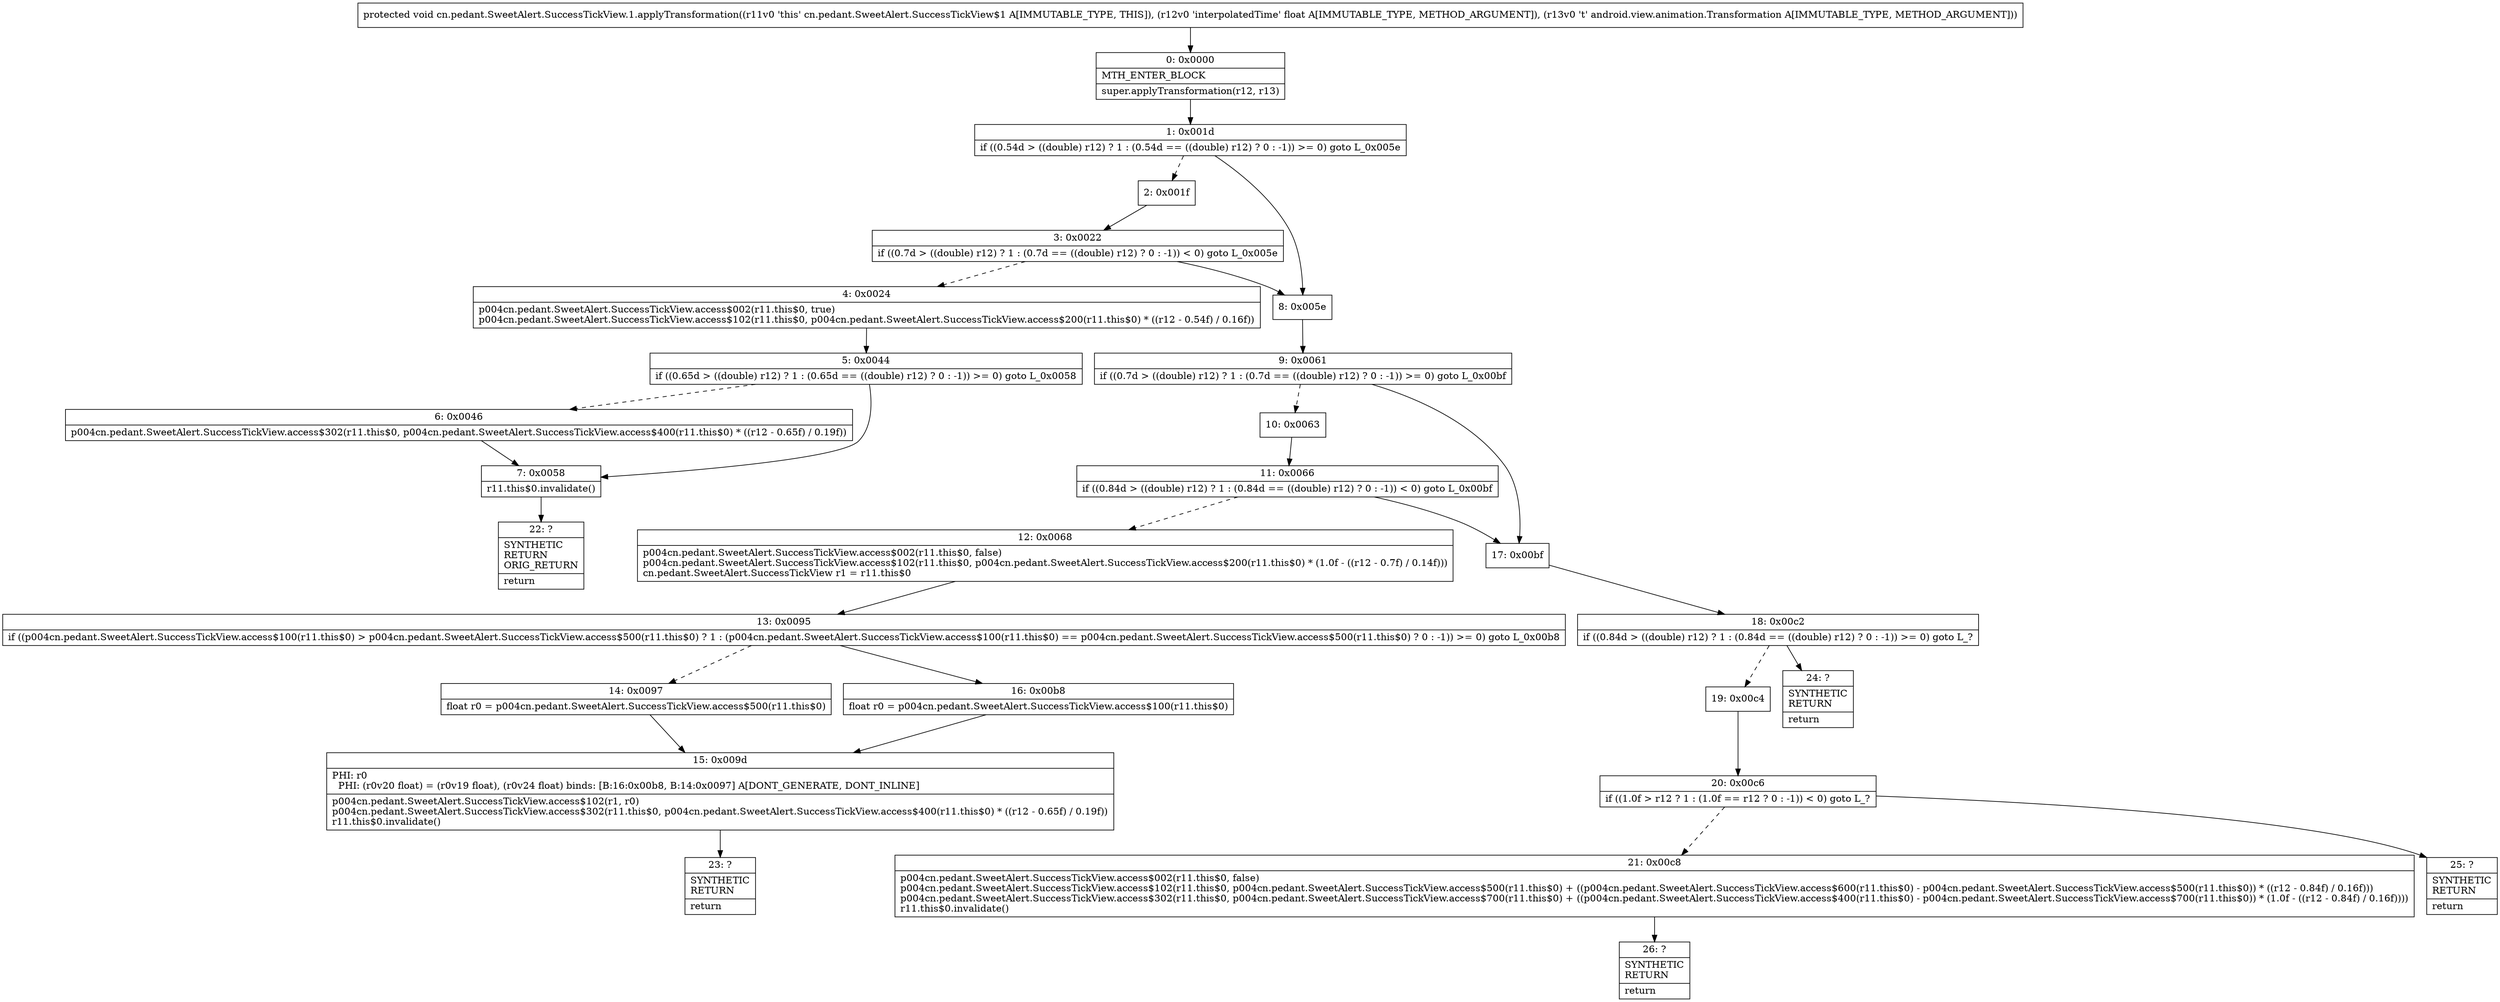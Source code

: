 digraph "CFG forcn.pedant.SweetAlert.SuccessTickView.1.applyTransformation(FLandroid\/view\/animation\/Transformation;)V" {
Node_0 [shape=record,label="{0\:\ 0x0000|MTH_ENTER_BLOCK\l|super.applyTransformation(r12, r13)\l}"];
Node_1 [shape=record,label="{1\:\ 0x001d|if ((0.54d \> ((double) r12) ? 1 : (0.54d == ((double) r12) ? 0 : \-1)) \>= 0) goto L_0x005e\l}"];
Node_2 [shape=record,label="{2\:\ 0x001f}"];
Node_3 [shape=record,label="{3\:\ 0x0022|if ((0.7d \> ((double) r12) ? 1 : (0.7d == ((double) r12) ? 0 : \-1)) \< 0) goto L_0x005e\l}"];
Node_4 [shape=record,label="{4\:\ 0x0024|p004cn.pedant.SweetAlert.SuccessTickView.access$002(r11.this$0, true)\lp004cn.pedant.SweetAlert.SuccessTickView.access$102(r11.this$0, p004cn.pedant.SweetAlert.SuccessTickView.access$200(r11.this$0) * ((r12 \- 0.54f) \/ 0.16f))\l}"];
Node_5 [shape=record,label="{5\:\ 0x0044|if ((0.65d \> ((double) r12) ? 1 : (0.65d == ((double) r12) ? 0 : \-1)) \>= 0) goto L_0x0058\l}"];
Node_6 [shape=record,label="{6\:\ 0x0046|p004cn.pedant.SweetAlert.SuccessTickView.access$302(r11.this$0, p004cn.pedant.SweetAlert.SuccessTickView.access$400(r11.this$0) * ((r12 \- 0.65f) \/ 0.19f))\l}"];
Node_7 [shape=record,label="{7\:\ 0x0058|r11.this$0.invalidate()\l}"];
Node_8 [shape=record,label="{8\:\ 0x005e}"];
Node_9 [shape=record,label="{9\:\ 0x0061|if ((0.7d \> ((double) r12) ? 1 : (0.7d == ((double) r12) ? 0 : \-1)) \>= 0) goto L_0x00bf\l}"];
Node_10 [shape=record,label="{10\:\ 0x0063}"];
Node_11 [shape=record,label="{11\:\ 0x0066|if ((0.84d \> ((double) r12) ? 1 : (0.84d == ((double) r12) ? 0 : \-1)) \< 0) goto L_0x00bf\l}"];
Node_12 [shape=record,label="{12\:\ 0x0068|p004cn.pedant.SweetAlert.SuccessTickView.access$002(r11.this$0, false)\lp004cn.pedant.SweetAlert.SuccessTickView.access$102(r11.this$0, p004cn.pedant.SweetAlert.SuccessTickView.access$200(r11.this$0) * (1.0f \- ((r12 \- 0.7f) \/ 0.14f)))\lcn.pedant.SweetAlert.SuccessTickView r1 = r11.this$0\l}"];
Node_13 [shape=record,label="{13\:\ 0x0095|if ((p004cn.pedant.SweetAlert.SuccessTickView.access$100(r11.this$0) \> p004cn.pedant.SweetAlert.SuccessTickView.access$500(r11.this$0) ? 1 : (p004cn.pedant.SweetAlert.SuccessTickView.access$100(r11.this$0) == p004cn.pedant.SweetAlert.SuccessTickView.access$500(r11.this$0) ? 0 : \-1)) \>= 0) goto L_0x00b8\l}"];
Node_14 [shape=record,label="{14\:\ 0x0097|float r0 = p004cn.pedant.SweetAlert.SuccessTickView.access$500(r11.this$0)\l}"];
Node_15 [shape=record,label="{15\:\ 0x009d|PHI: r0 \l  PHI: (r0v20 float) = (r0v19 float), (r0v24 float) binds: [B:16:0x00b8, B:14:0x0097] A[DONT_GENERATE, DONT_INLINE]\l|p004cn.pedant.SweetAlert.SuccessTickView.access$102(r1, r0)\lp004cn.pedant.SweetAlert.SuccessTickView.access$302(r11.this$0, p004cn.pedant.SweetAlert.SuccessTickView.access$400(r11.this$0) * ((r12 \- 0.65f) \/ 0.19f))\lr11.this$0.invalidate()\l}"];
Node_16 [shape=record,label="{16\:\ 0x00b8|float r0 = p004cn.pedant.SweetAlert.SuccessTickView.access$100(r11.this$0)\l}"];
Node_17 [shape=record,label="{17\:\ 0x00bf}"];
Node_18 [shape=record,label="{18\:\ 0x00c2|if ((0.84d \> ((double) r12) ? 1 : (0.84d == ((double) r12) ? 0 : \-1)) \>= 0) goto L_?\l}"];
Node_19 [shape=record,label="{19\:\ 0x00c4}"];
Node_20 [shape=record,label="{20\:\ 0x00c6|if ((1.0f \> r12 ? 1 : (1.0f == r12 ? 0 : \-1)) \< 0) goto L_?\l}"];
Node_21 [shape=record,label="{21\:\ 0x00c8|p004cn.pedant.SweetAlert.SuccessTickView.access$002(r11.this$0, false)\lp004cn.pedant.SweetAlert.SuccessTickView.access$102(r11.this$0, p004cn.pedant.SweetAlert.SuccessTickView.access$500(r11.this$0) + ((p004cn.pedant.SweetAlert.SuccessTickView.access$600(r11.this$0) \- p004cn.pedant.SweetAlert.SuccessTickView.access$500(r11.this$0)) * ((r12 \- 0.84f) \/ 0.16f)))\lp004cn.pedant.SweetAlert.SuccessTickView.access$302(r11.this$0, p004cn.pedant.SweetAlert.SuccessTickView.access$700(r11.this$0) + ((p004cn.pedant.SweetAlert.SuccessTickView.access$400(r11.this$0) \- p004cn.pedant.SweetAlert.SuccessTickView.access$700(r11.this$0)) * (1.0f \- ((r12 \- 0.84f) \/ 0.16f))))\lr11.this$0.invalidate()\l}"];
Node_22 [shape=record,label="{22\:\ ?|SYNTHETIC\lRETURN\lORIG_RETURN\l|return\l}"];
Node_23 [shape=record,label="{23\:\ ?|SYNTHETIC\lRETURN\l|return\l}"];
Node_24 [shape=record,label="{24\:\ ?|SYNTHETIC\lRETURN\l|return\l}"];
Node_25 [shape=record,label="{25\:\ ?|SYNTHETIC\lRETURN\l|return\l}"];
Node_26 [shape=record,label="{26\:\ ?|SYNTHETIC\lRETURN\l|return\l}"];
MethodNode[shape=record,label="{protected void cn.pedant.SweetAlert.SuccessTickView.1.applyTransformation((r11v0 'this' cn.pedant.SweetAlert.SuccessTickView$1 A[IMMUTABLE_TYPE, THIS]), (r12v0 'interpolatedTime' float A[IMMUTABLE_TYPE, METHOD_ARGUMENT]), (r13v0 't' android.view.animation.Transformation A[IMMUTABLE_TYPE, METHOD_ARGUMENT])) }"];
MethodNode -> Node_0;
Node_0 -> Node_1;
Node_1 -> Node_2[style=dashed];
Node_1 -> Node_8;
Node_2 -> Node_3;
Node_3 -> Node_4[style=dashed];
Node_3 -> Node_8;
Node_4 -> Node_5;
Node_5 -> Node_6[style=dashed];
Node_5 -> Node_7;
Node_6 -> Node_7;
Node_7 -> Node_22;
Node_8 -> Node_9;
Node_9 -> Node_10[style=dashed];
Node_9 -> Node_17;
Node_10 -> Node_11;
Node_11 -> Node_12[style=dashed];
Node_11 -> Node_17;
Node_12 -> Node_13;
Node_13 -> Node_14[style=dashed];
Node_13 -> Node_16;
Node_14 -> Node_15;
Node_15 -> Node_23;
Node_16 -> Node_15;
Node_17 -> Node_18;
Node_18 -> Node_19[style=dashed];
Node_18 -> Node_24;
Node_19 -> Node_20;
Node_20 -> Node_21[style=dashed];
Node_20 -> Node_25;
Node_21 -> Node_26;
}

